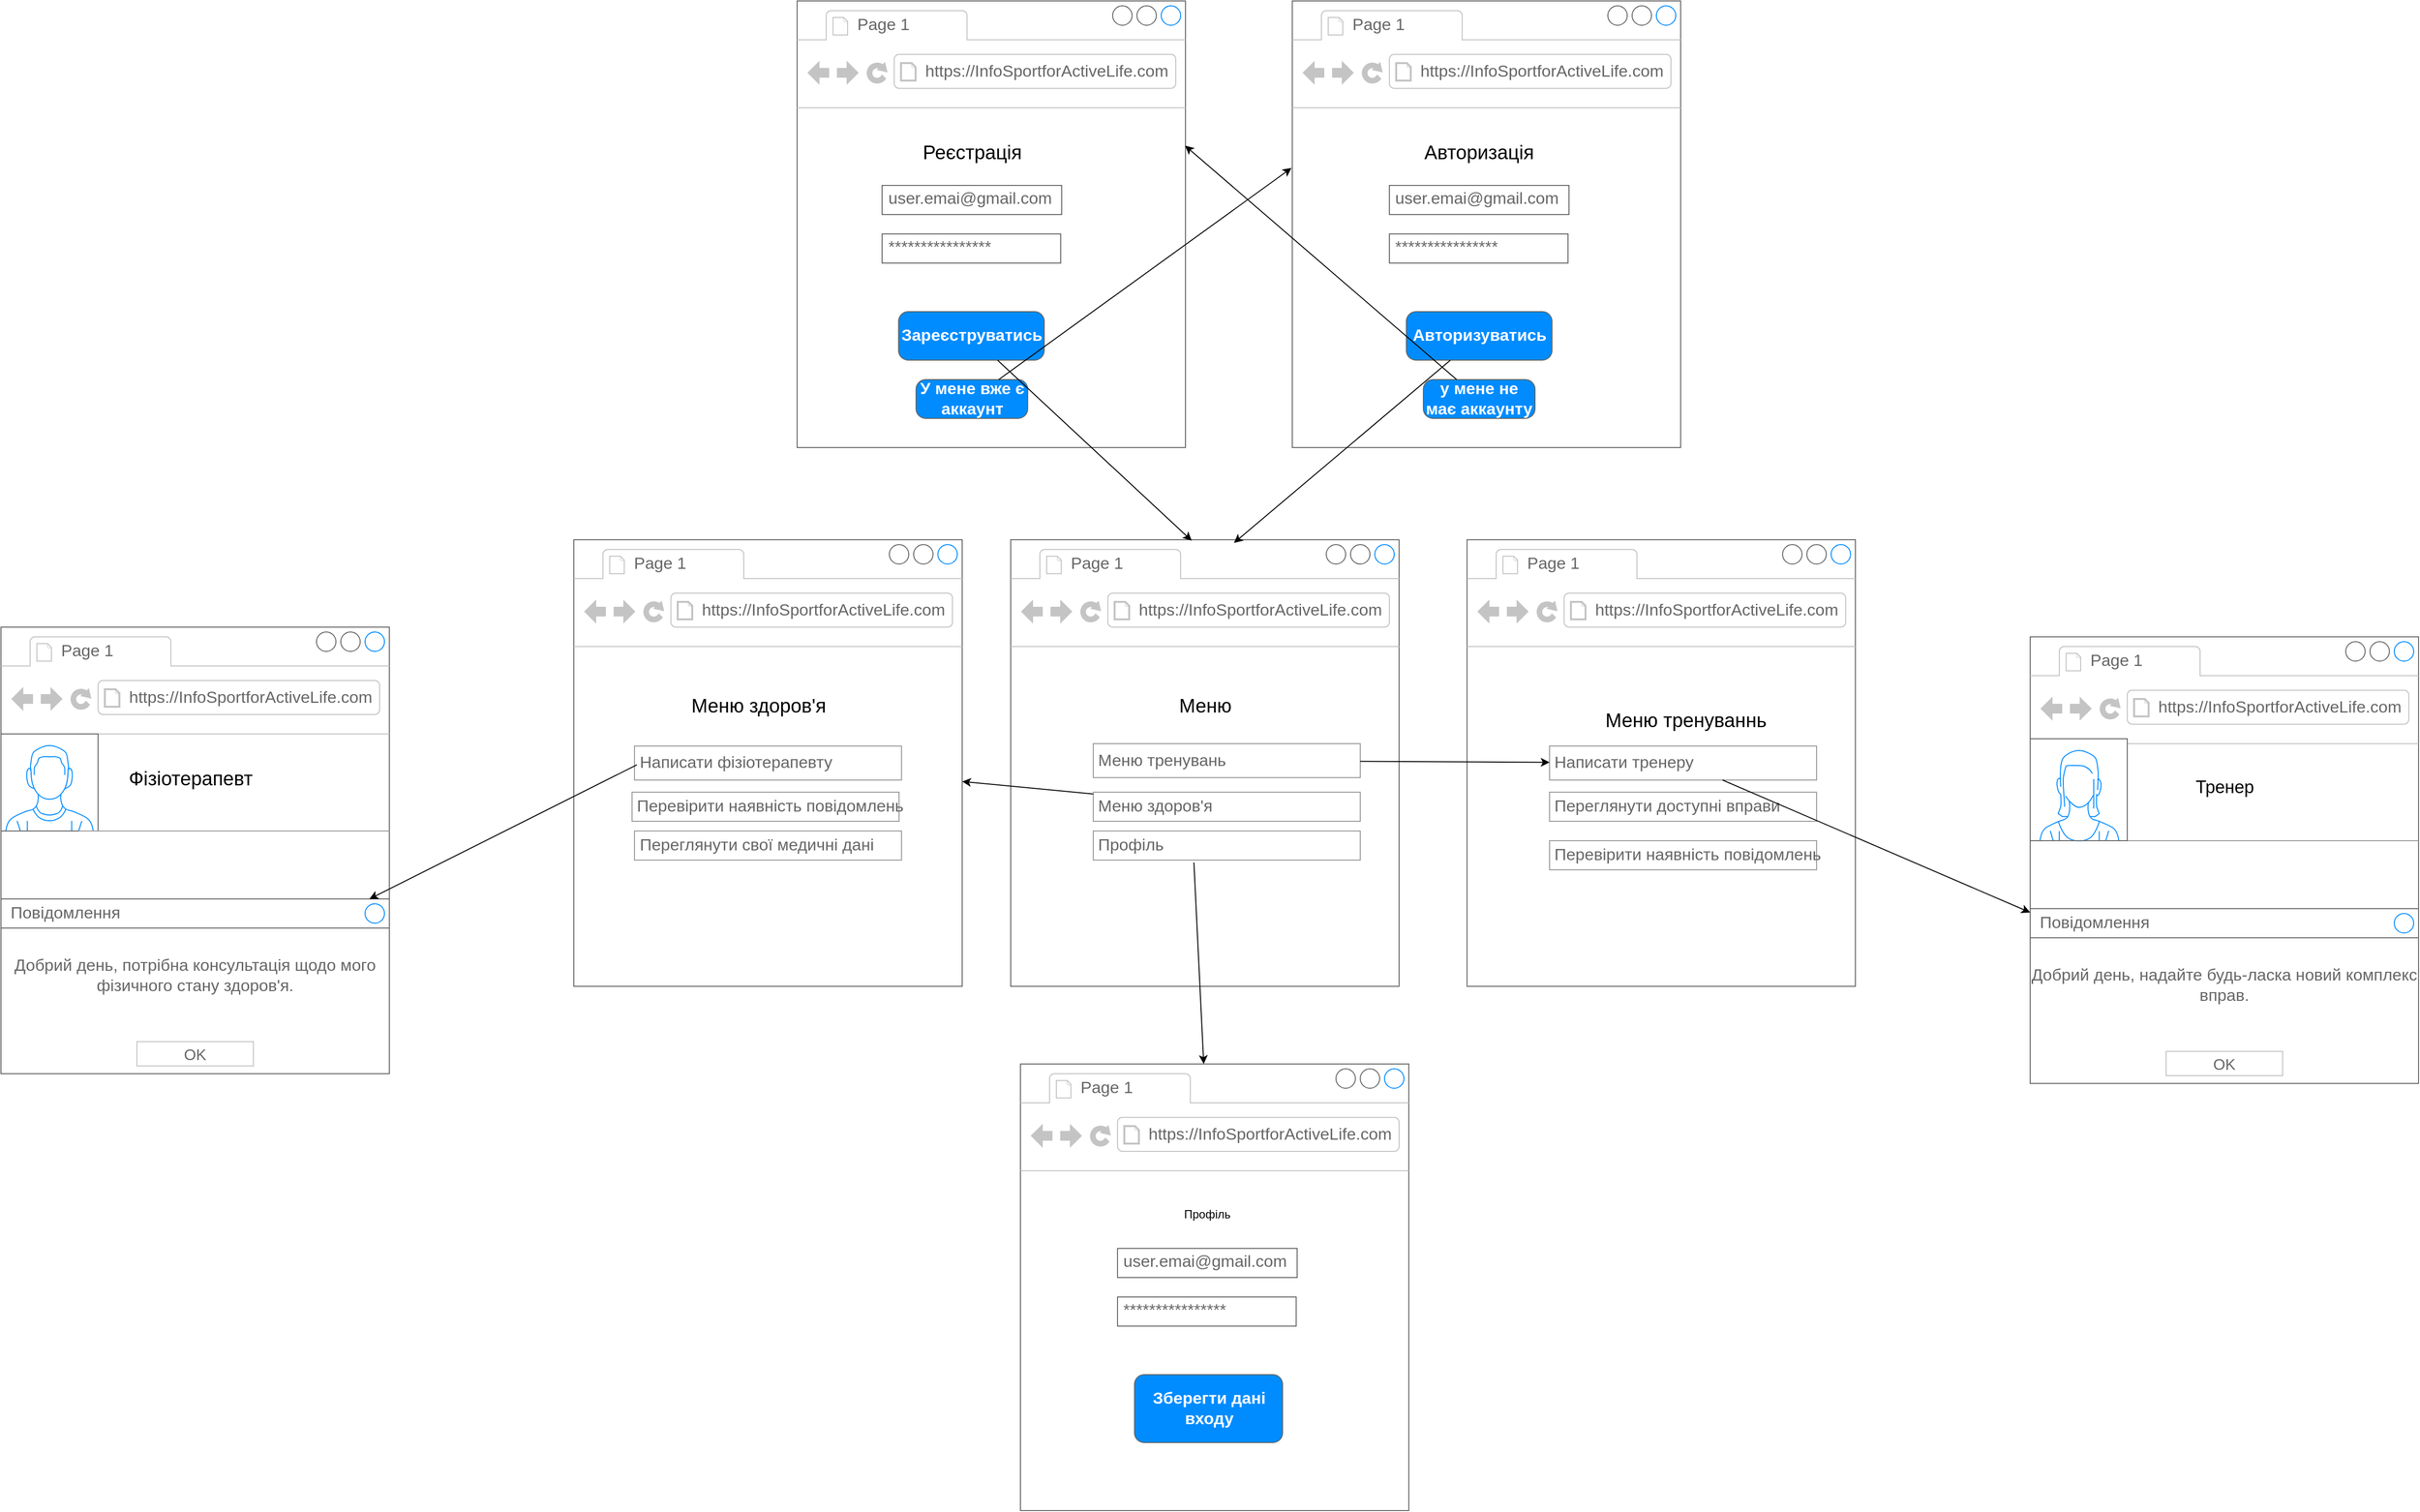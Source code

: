 <mxfile version="21.6.8" type="device">
  <diagram name="Страница — 1" id="YlvBT6MEAiinMr560eCs">
    <mxGraphModel dx="4971" dy="2424" grid="1" gridSize="10" guides="1" tooltips="1" connect="1" arrows="1" fold="1" page="1" pageScale="1" pageWidth="827" pageHeight="1169" math="0" shadow="0">
      <root>
        <mxCell id="0" />
        <mxCell id="1" parent="0" />
        <mxCell id="uLyO-aLDXPjwOeiDQn8A-2" value="" style="strokeWidth=1;shadow=0;dashed=0;align=center;html=1;shape=mxgraph.mockup.containers.browserWindow;rSize=0;strokeColor=#666666;strokeColor2=#008cff;strokeColor3=#c4c4c4;mainText=,;recursiveResize=0;" vertex="1" parent="1">
          <mxGeometry x="170" y="125" width="400" height="460" as="geometry" />
        </mxCell>
        <mxCell id="uLyO-aLDXPjwOeiDQn8A-3" value="Page 1" style="strokeWidth=1;shadow=0;dashed=0;align=center;html=1;shape=mxgraph.mockup.containers.anchor;fontSize=17;fontColor=#666666;align=left;whiteSpace=wrap;" vertex="1" parent="uLyO-aLDXPjwOeiDQn8A-2">
          <mxGeometry x="60" y="12" width="110" height="26" as="geometry" />
        </mxCell>
        <mxCell id="uLyO-aLDXPjwOeiDQn8A-4" value="https://InfoSportforActiveLife.com" style="strokeWidth=1;shadow=0;dashed=0;align=center;html=1;shape=mxgraph.mockup.containers.anchor;rSize=0;fontSize=17;fontColor=#666666;align=left;" vertex="1" parent="uLyO-aLDXPjwOeiDQn8A-2">
          <mxGeometry x="130" y="60" width="200" height="26" as="geometry" />
        </mxCell>
        <mxCell id="uLyO-aLDXPjwOeiDQn8A-5" value="&lt;font style=&quot;font-size: 20px;&quot;&gt;Реєстрація&lt;/font&gt;" style="text;html=1;align=center;verticalAlign=middle;resizable=0;points=[];autosize=1;strokeColor=none;fillColor=none;" vertex="1" parent="uLyO-aLDXPjwOeiDQn8A-2">
          <mxGeometry x="115" y="135" width="130" height="40" as="geometry" />
        </mxCell>
        <mxCell id="uLyO-aLDXPjwOeiDQn8A-10" value="user.emai@gmail.com" style="strokeWidth=1;shadow=0;dashed=0;align=center;html=1;shape=mxgraph.mockup.text.textBox;fontColor=#666666;align=left;fontSize=17;spacingLeft=4;spacingTop=-3;whiteSpace=wrap;strokeColor=#666666;mainText=" vertex="1" parent="uLyO-aLDXPjwOeiDQn8A-2">
          <mxGeometry x="87.5" y="190" width="185" height="30" as="geometry" />
        </mxCell>
        <mxCell id="uLyO-aLDXPjwOeiDQn8A-11" value="****************" style="strokeWidth=1;shadow=0;dashed=0;align=center;html=1;shape=mxgraph.mockup.text.textBox;fontColor=#666666;align=left;fontSize=17;spacingLeft=4;spacingTop=-3;whiteSpace=wrap;strokeColor=#666666;mainText=" vertex="1" parent="uLyO-aLDXPjwOeiDQn8A-2">
          <mxGeometry x="87.5" y="240" width="184" height="30" as="geometry" />
        </mxCell>
        <mxCell id="uLyO-aLDXPjwOeiDQn8A-21" value="Зареєструватись" style="strokeWidth=1;shadow=0;dashed=0;align=center;html=1;shape=mxgraph.mockup.buttons.button;strokeColor=#666666;fontColor=#ffffff;mainText=;buttonStyle=round;fontSize=17;fontStyle=1;fillColor=#008cff;whiteSpace=wrap;" vertex="1" parent="uLyO-aLDXPjwOeiDQn8A-2">
          <mxGeometry x="104.5" y="320" width="150" height="50" as="geometry" />
        </mxCell>
        <mxCell id="uLyO-aLDXPjwOeiDQn8A-20" value="У мене вже є аккаунт" style="strokeWidth=1;shadow=0;dashed=0;align=center;html=1;shape=mxgraph.mockup.buttons.button;strokeColor=#666666;fontColor=#ffffff;mainText=;buttonStyle=round;fontSize=17;fontStyle=1;fillColor=#008cff;whiteSpace=wrap;" vertex="1" parent="uLyO-aLDXPjwOeiDQn8A-2">
          <mxGeometry x="122.5" y="390" width="115" height="40" as="geometry" />
        </mxCell>
        <mxCell id="uLyO-aLDXPjwOeiDQn8A-6" value="" style="strokeWidth=1;shadow=0;dashed=0;align=center;html=1;shape=mxgraph.mockup.containers.browserWindow;rSize=0;strokeColor=#666666;strokeColor2=#008cff;strokeColor3=#c4c4c4;mainText=,;recursiveResize=0;" vertex="1" parent="1">
          <mxGeometry x="680" y="125" width="400" height="460" as="geometry" />
        </mxCell>
        <mxCell id="uLyO-aLDXPjwOeiDQn8A-7" value="Page 1" style="strokeWidth=1;shadow=0;dashed=0;align=center;html=1;shape=mxgraph.mockup.containers.anchor;fontSize=17;fontColor=#666666;align=left;whiteSpace=wrap;" vertex="1" parent="uLyO-aLDXPjwOeiDQn8A-6">
          <mxGeometry x="60" y="12" width="110" height="26" as="geometry" />
        </mxCell>
        <mxCell id="uLyO-aLDXPjwOeiDQn8A-8" value="https://InfoSportforActiveLife.com" style="strokeWidth=1;shadow=0;dashed=0;align=center;html=1;shape=mxgraph.mockup.containers.anchor;rSize=0;fontSize=17;fontColor=#666666;align=left;" vertex="1" parent="uLyO-aLDXPjwOeiDQn8A-6">
          <mxGeometry x="130" y="60" width="250" height="26" as="geometry" />
        </mxCell>
        <mxCell id="uLyO-aLDXPjwOeiDQn8A-9" value="&lt;font style=&quot;font-size: 20px;&quot;&gt;Авторизація&lt;/font&gt;" style="text;html=1;align=center;verticalAlign=middle;resizable=0;points=[];autosize=1;strokeColor=none;fillColor=none;" vertex="1" parent="uLyO-aLDXPjwOeiDQn8A-6">
          <mxGeometry x="122" y="135" width="140" height="40" as="geometry" />
        </mxCell>
        <mxCell id="uLyO-aLDXPjwOeiDQn8A-12" value="user.emai@gmail.com" style="strokeWidth=1;shadow=0;dashed=0;align=center;html=1;shape=mxgraph.mockup.text.textBox;fontColor=#666666;align=left;fontSize=17;spacingLeft=4;spacingTop=-3;whiteSpace=wrap;strokeColor=#666666;mainText=" vertex="1" parent="uLyO-aLDXPjwOeiDQn8A-6">
          <mxGeometry x="100" y="190" width="185" height="30" as="geometry" />
        </mxCell>
        <mxCell id="uLyO-aLDXPjwOeiDQn8A-19" value="****************" style="strokeWidth=1;shadow=0;dashed=0;align=center;html=1;shape=mxgraph.mockup.text.textBox;fontColor=#666666;align=left;fontSize=17;spacingLeft=4;spacingTop=-3;whiteSpace=wrap;strokeColor=#666666;mainText=" vertex="1" parent="uLyO-aLDXPjwOeiDQn8A-6">
          <mxGeometry x="100" y="240" width="184" height="30" as="geometry" />
        </mxCell>
        <mxCell id="uLyO-aLDXPjwOeiDQn8A-22" value="Авторизуватись" style="strokeWidth=1;shadow=0;dashed=0;align=center;html=1;shape=mxgraph.mockup.buttons.button;strokeColor=#666666;fontColor=#ffffff;mainText=;buttonStyle=round;fontSize=17;fontStyle=1;fillColor=#008cff;whiteSpace=wrap;" vertex="1" parent="uLyO-aLDXPjwOeiDQn8A-6">
          <mxGeometry x="117.5" y="320" width="150" height="50" as="geometry" />
        </mxCell>
        <mxCell id="uLyO-aLDXPjwOeiDQn8A-23" value="у мене не має аккаунту" style="strokeWidth=1;shadow=0;dashed=0;align=center;html=1;shape=mxgraph.mockup.buttons.button;strokeColor=#666666;fontColor=#ffffff;mainText=;buttonStyle=round;fontSize=17;fontStyle=1;fillColor=#008cff;whiteSpace=wrap;" vertex="1" parent="uLyO-aLDXPjwOeiDQn8A-6">
          <mxGeometry x="135" y="390" width="115" height="40" as="geometry" />
        </mxCell>
        <mxCell id="uLyO-aLDXPjwOeiDQn8A-24" value="" style="strokeWidth=1;shadow=0;dashed=0;align=center;html=1;shape=mxgraph.mockup.containers.browserWindow;rSize=0;strokeColor=#666666;strokeColor2=#008cff;strokeColor3=#c4c4c4;mainText=,;recursiveResize=0;" vertex="1" parent="1">
          <mxGeometry x="-650" y="770" width="400" height="460" as="geometry" />
        </mxCell>
        <mxCell id="uLyO-aLDXPjwOeiDQn8A-25" value="Page 1" style="strokeWidth=1;shadow=0;dashed=0;align=center;html=1;shape=mxgraph.mockup.containers.anchor;fontSize=17;fontColor=#666666;align=left;whiteSpace=wrap;" vertex="1" parent="uLyO-aLDXPjwOeiDQn8A-24">
          <mxGeometry x="60" y="12" width="110" height="26" as="geometry" />
        </mxCell>
        <mxCell id="uLyO-aLDXPjwOeiDQn8A-26" value="https://InfoSportforActiveLife.com" style="strokeWidth=1;shadow=0;dashed=0;align=center;html=1;shape=mxgraph.mockup.containers.anchor;rSize=0;fontSize=17;fontColor=#666666;align=left;" vertex="1" parent="uLyO-aLDXPjwOeiDQn8A-24">
          <mxGeometry x="130" y="60" width="200" height="26" as="geometry" />
        </mxCell>
        <mxCell id="uLyO-aLDXPjwOeiDQn8A-32" value="" style="verticalLabelPosition=bottom;shadow=0;dashed=0;align=center;html=1;verticalAlign=top;strokeWidth=1;shape=mxgraph.mockup.containers.userMale;strokeColor=#666666;strokeColor2=#008cff;" vertex="1" parent="uLyO-aLDXPjwOeiDQn8A-24">
          <mxGeometry y="110" width="100" height="100" as="geometry" />
        </mxCell>
        <mxCell id="uLyO-aLDXPjwOeiDQn8A-34" value="&lt;font style=&quot;font-size: 20px;&quot;&gt;Фізіотерапевт&lt;/font&gt;" style="text;html=1;align=center;verticalAlign=middle;resizable=0;points=[];autosize=1;strokeColor=none;fillColor=none;strokeWidth=3;" vertex="1" parent="uLyO-aLDXPjwOeiDQn8A-24">
          <mxGeometry x="120" y="135" width="150" height="40" as="geometry" />
        </mxCell>
        <mxCell id="uLyO-aLDXPjwOeiDQn8A-35" value="&lt;br&gt;Добрий день, потрібна консультація щодо мого фізичного стану здоров&#39;я." style="strokeWidth=1;shadow=0;dashed=0;align=center;html=1;shape=mxgraph.mockup.containers.rrect;rSize=0;strokeColor=#666666;fontColor=#666666;fontSize=17;verticalAlign=top;whiteSpace=wrap;fillColor=#ffffff;spacingTop=32;" vertex="1" parent="uLyO-aLDXPjwOeiDQn8A-24">
          <mxGeometry y="280" width="400" height="180" as="geometry" />
        </mxCell>
        <mxCell id="uLyO-aLDXPjwOeiDQn8A-36" value="Повідомлення" style="strokeWidth=1;shadow=0;dashed=0;align=center;html=1;shape=mxgraph.mockup.containers.rrect;rSize=0;fontSize=17;fontColor=#666666;strokeColor=#666666;align=left;spacingLeft=8;fillColor=#ffffff;resizeWidth=1;whiteSpace=wrap;" vertex="1" parent="uLyO-aLDXPjwOeiDQn8A-35">
          <mxGeometry width="400" height="30" relative="1" as="geometry" />
        </mxCell>
        <mxCell id="uLyO-aLDXPjwOeiDQn8A-37" value="" style="shape=ellipse;strokeColor=#008cff;resizable=0;fillColor=none;html=1;" vertex="1" parent="uLyO-aLDXPjwOeiDQn8A-36">
          <mxGeometry x="1" y="0.5" width="20" height="20" relative="1" as="geometry">
            <mxPoint x="-25" y="-10" as="offset" />
          </mxGeometry>
        </mxCell>
        <mxCell id="uLyO-aLDXPjwOeiDQn8A-38" value="OK" style="strokeWidth=1;shadow=0;dashed=0;align=center;html=1;shape=mxgraph.mockup.containers.rrect;rSize=0;fontSize=16;fontColor=#666666;strokeColor=#c4c4c4;resizable=0;whiteSpace=wrap;fillColor=#ffffff;" vertex="1" parent="uLyO-aLDXPjwOeiDQn8A-35">
          <mxGeometry x="0.5" y="1" width="120" height="25" relative="1" as="geometry">
            <mxPoint x="-60" y="-33" as="offset" />
          </mxGeometry>
        </mxCell>
        <mxCell id="uLyO-aLDXPjwOeiDQn8A-39" value="" style="verticalLabelPosition=bottom;shadow=0;dashed=0;align=center;html=1;verticalAlign=top;strokeWidth=1;shape=mxgraph.mockup.markup.line;strokeColor=#999999;" vertex="1" parent="uLyO-aLDXPjwOeiDQn8A-24">
          <mxGeometry x="80" y="200" width="320" height="20" as="geometry" />
        </mxCell>
        <mxCell id="uLyO-aLDXPjwOeiDQn8A-40" value="" style="strokeWidth=1;shadow=0;dashed=0;align=center;html=1;shape=mxgraph.mockup.containers.browserWindow;rSize=0;strokeColor=#666666;strokeColor2=#008cff;strokeColor3=#c4c4c4;mainText=,;recursiveResize=0;" vertex="1" parent="1">
          <mxGeometry x="-60" y="680" width="400" height="460" as="geometry" />
        </mxCell>
        <mxCell id="uLyO-aLDXPjwOeiDQn8A-41" value="Page 1" style="strokeWidth=1;shadow=0;dashed=0;align=center;html=1;shape=mxgraph.mockup.containers.anchor;fontSize=17;fontColor=#666666;align=left;whiteSpace=wrap;" vertex="1" parent="uLyO-aLDXPjwOeiDQn8A-40">
          <mxGeometry x="60" y="12" width="110" height="26" as="geometry" />
        </mxCell>
        <mxCell id="uLyO-aLDXPjwOeiDQn8A-42" value="https://InfoSportforActiveLife.com" style="strokeWidth=1;shadow=0;dashed=0;align=center;html=1;shape=mxgraph.mockup.containers.anchor;rSize=0;fontSize=17;fontColor=#666666;align=left;" vertex="1" parent="uLyO-aLDXPjwOeiDQn8A-40">
          <mxGeometry x="130" y="60" width="200" height="26" as="geometry" />
        </mxCell>
        <mxCell id="uLyO-aLDXPjwOeiDQn8A-50" value="&lt;font style=&quot;font-size: 20px;&quot;&gt;Меню здоров&#39;я&lt;/font&gt;" style="text;html=1;align=center;verticalAlign=middle;resizable=0;points=[];autosize=1;strokeColor=none;fillColor=none;" vertex="1" parent="uLyO-aLDXPjwOeiDQn8A-40">
          <mxGeometry x="110" y="150" width="160" height="40" as="geometry" />
        </mxCell>
        <mxCell id="uLyO-aLDXPjwOeiDQn8A-52" value="Написати фізіотерапевту" style="strokeWidth=1;shadow=0;dashed=0;align=center;html=1;shape=mxgraph.mockup.forms.pwField;strokeColor=#999999;mainText=;align=left;fontColor=#666666;fontSize=17;spacingLeft=3;" vertex="1" parent="uLyO-aLDXPjwOeiDQn8A-40">
          <mxGeometry x="62.5" y="212.5" width="275" height="35" as="geometry" />
        </mxCell>
        <mxCell id="uLyO-aLDXPjwOeiDQn8A-51" value="Перевірити наявність повідомлень" style="strokeWidth=1;shadow=0;dashed=0;align=center;html=1;shape=mxgraph.mockup.forms.pwField;strokeColor=#999999;mainText=;align=left;fontColor=#666666;fontSize=17;spacingLeft=3;" vertex="1" parent="uLyO-aLDXPjwOeiDQn8A-40">
          <mxGeometry x="60" y="260" width="275" height="30" as="geometry" />
        </mxCell>
        <mxCell id="uLyO-aLDXPjwOeiDQn8A-53" value="Переглянути свої медичні дані" style="strokeWidth=1;shadow=0;dashed=0;align=center;html=1;shape=mxgraph.mockup.forms.pwField;strokeColor=#999999;mainText=;align=left;fontColor=#666666;fontSize=17;spacingLeft=3;" vertex="1" parent="uLyO-aLDXPjwOeiDQn8A-40">
          <mxGeometry x="62.5" y="300" width="275" height="30" as="geometry" />
        </mxCell>
        <mxCell id="uLyO-aLDXPjwOeiDQn8A-54" value="" style="strokeWidth=1;shadow=0;dashed=0;align=center;html=1;shape=mxgraph.mockup.containers.browserWindow;rSize=0;strokeColor=#666666;strokeColor2=#008cff;strokeColor3=#c4c4c4;mainText=,;recursiveResize=0;" vertex="1" parent="1">
          <mxGeometry x="390" y="680" width="400" height="460" as="geometry" />
        </mxCell>
        <mxCell id="uLyO-aLDXPjwOeiDQn8A-55" value="Page 1" style="strokeWidth=1;shadow=0;dashed=0;align=center;html=1;shape=mxgraph.mockup.containers.anchor;fontSize=17;fontColor=#666666;align=left;whiteSpace=wrap;" vertex="1" parent="uLyO-aLDXPjwOeiDQn8A-54">
          <mxGeometry x="60" y="12" width="110" height="26" as="geometry" />
        </mxCell>
        <mxCell id="uLyO-aLDXPjwOeiDQn8A-56" value="https://InfoSportforActiveLife.com" style="strokeWidth=1;shadow=0;dashed=0;align=center;html=1;shape=mxgraph.mockup.containers.anchor;rSize=0;fontSize=17;fontColor=#666666;align=left;" vertex="1" parent="uLyO-aLDXPjwOeiDQn8A-54">
          <mxGeometry x="130" y="60" width="200" height="26" as="geometry" />
        </mxCell>
        <mxCell id="uLyO-aLDXPjwOeiDQn8A-57" value="&lt;font style=&quot;font-size: 20px;&quot;&gt;Меню&lt;/font&gt;" style="text;html=1;align=center;verticalAlign=middle;resizable=0;points=[];autosize=1;strokeColor=none;fillColor=none;" vertex="1" parent="uLyO-aLDXPjwOeiDQn8A-54">
          <mxGeometry x="160" y="150" width="80" height="40" as="geometry" />
        </mxCell>
        <mxCell id="uLyO-aLDXPjwOeiDQn8A-58" value="Меню тренувань" style="strokeWidth=1;shadow=0;dashed=0;align=center;html=1;shape=mxgraph.mockup.forms.pwField;strokeColor=#999999;mainText=;align=left;fontColor=#666666;fontSize=17;spacingLeft=3;" vertex="1" parent="uLyO-aLDXPjwOeiDQn8A-54">
          <mxGeometry x="85" y="210" width="275" height="35" as="geometry" />
        </mxCell>
        <mxCell id="uLyO-aLDXPjwOeiDQn8A-59" value="Меню здоров&#39;я" style="strokeWidth=1;shadow=0;dashed=0;align=center;html=1;shape=mxgraph.mockup.forms.pwField;strokeColor=#999999;mainText=;align=left;fontColor=#666666;fontSize=17;spacingLeft=3;" vertex="1" parent="uLyO-aLDXPjwOeiDQn8A-54">
          <mxGeometry x="85" y="260" width="275" height="30" as="geometry" />
        </mxCell>
        <mxCell id="uLyO-aLDXPjwOeiDQn8A-60" value="Профіль" style="strokeWidth=1;shadow=0;dashed=0;align=center;html=1;shape=mxgraph.mockup.forms.pwField;strokeColor=#999999;mainText=;align=left;fontColor=#666666;fontSize=17;spacingLeft=3;" vertex="1" parent="uLyO-aLDXPjwOeiDQn8A-54">
          <mxGeometry x="85" y="300" width="275" height="30" as="geometry" />
        </mxCell>
        <mxCell id="uLyO-aLDXPjwOeiDQn8A-61" value="" style="strokeWidth=1;shadow=0;dashed=0;align=center;html=1;shape=mxgraph.mockup.containers.browserWindow;rSize=0;strokeColor=#666666;strokeColor2=#008cff;strokeColor3=#c4c4c4;mainText=,;recursiveResize=0;" vertex="1" parent="1">
          <mxGeometry x="860" y="680" width="400" height="460" as="geometry" />
        </mxCell>
        <mxCell id="uLyO-aLDXPjwOeiDQn8A-62" value="Page 1" style="strokeWidth=1;shadow=0;dashed=0;align=center;html=1;shape=mxgraph.mockup.containers.anchor;fontSize=17;fontColor=#666666;align=left;whiteSpace=wrap;" vertex="1" parent="uLyO-aLDXPjwOeiDQn8A-61">
          <mxGeometry x="60" y="12" width="110" height="26" as="geometry" />
        </mxCell>
        <mxCell id="uLyO-aLDXPjwOeiDQn8A-63" value="https://InfoSportforActiveLife.com" style="strokeWidth=1;shadow=0;dashed=0;align=center;html=1;shape=mxgraph.mockup.containers.anchor;rSize=0;fontSize=17;fontColor=#666666;align=left;" vertex="1" parent="uLyO-aLDXPjwOeiDQn8A-61">
          <mxGeometry x="130" y="60" width="200" height="26" as="geometry" />
        </mxCell>
        <mxCell id="uLyO-aLDXPjwOeiDQn8A-64" value="&lt;font style=&quot;font-size: 20px;&quot;&gt;Меню тренуваннь&lt;/font&gt;" style="text;html=1;align=center;verticalAlign=middle;resizable=0;points=[];autosize=1;strokeColor=none;fillColor=none;" vertex="1" parent="uLyO-aLDXPjwOeiDQn8A-61">
          <mxGeometry x="130" y="165" width="190" height="40" as="geometry" />
        </mxCell>
        <mxCell id="uLyO-aLDXPjwOeiDQn8A-65" value="Написати тренеру" style="strokeWidth=1;shadow=0;dashed=0;align=center;html=1;shape=mxgraph.mockup.forms.pwField;strokeColor=#999999;mainText=;align=left;fontColor=#666666;fontSize=17;spacingLeft=3;" vertex="1" parent="uLyO-aLDXPjwOeiDQn8A-61">
          <mxGeometry x="85" y="212.5" width="275" height="35" as="geometry" />
        </mxCell>
        <mxCell id="uLyO-aLDXPjwOeiDQn8A-66" value="Переглянути доступні вправи" style="strokeWidth=1;shadow=0;dashed=0;align=center;html=1;shape=mxgraph.mockup.forms.pwField;strokeColor=#999999;mainText=;align=left;fontColor=#666666;fontSize=17;spacingLeft=3;" vertex="1" parent="uLyO-aLDXPjwOeiDQn8A-61">
          <mxGeometry x="85" y="260" width="275" height="30" as="geometry" />
        </mxCell>
        <mxCell id="uLyO-aLDXPjwOeiDQn8A-67" value="Перевірити наявність повідомлень" style="strokeWidth=1;shadow=0;dashed=0;align=center;html=1;shape=mxgraph.mockup.forms.pwField;strokeColor=#999999;mainText=;align=left;fontColor=#666666;fontSize=17;spacingLeft=3;" vertex="1" parent="uLyO-aLDXPjwOeiDQn8A-61">
          <mxGeometry x="85" y="310" width="275" height="30" as="geometry" />
        </mxCell>
        <mxCell id="uLyO-aLDXPjwOeiDQn8A-68" value="" style="strokeWidth=1;shadow=0;dashed=0;align=center;html=1;shape=mxgraph.mockup.containers.browserWindow;rSize=0;strokeColor=#666666;strokeColor2=#008cff;strokeColor3=#c4c4c4;mainText=,;recursiveResize=0;" vertex="1" parent="1">
          <mxGeometry x="1440" y="780" width="400" height="460" as="geometry" />
        </mxCell>
        <mxCell id="uLyO-aLDXPjwOeiDQn8A-69" value="Page 1" style="strokeWidth=1;shadow=0;dashed=0;align=center;html=1;shape=mxgraph.mockup.containers.anchor;fontSize=17;fontColor=#666666;align=left;whiteSpace=wrap;" vertex="1" parent="uLyO-aLDXPjwOeiDQn8A-68">
          <mxGeometry x="60" y="12" width="110" height="26" as="geometry" />
        </mxCell>
        <mxCell id="uLyO-aLDXPjwOeiDQn8A-70" value="https://InfoSportforActiveLife.com" style="strokeWidth=1;shadow=0;dashed=0;align=center;html=1;shape=mxgraph.mockup.containers.anchor;rSize=0;fontSize=17;fontColor=#666666;align=left;" vertex="1" parent="uLyO-aLDXPjwOeiDQn8A-68">
          <mxGeometry x="130" y="60" width="200" height="26" as="geometry" />
        </mxCell>
        <mxCell id="uLyO-aLDXPjwOeiDQn8A-72" value="&lt;font style=&quot;font-size: 18px;&quot;&gt;Тренер&lt;/font&gt;" style="text;html=1;align=center;verticalAlign=middle;resizable=0;points=[];autosize=1;strokeColor=none;fillColor=none;strokeWidth=3;" vertex="1" parent="uLyO-aLDXPjwOeiDQn8A-68">
          <mxGeometry x="160" y="135" width="80" height="40" as="geometry" />
        </mxCell>
        <mxCell id="uLyO-aLDXPjwOeiDQn8A-73" value="&lt;br&gt;Добрий день, надайте будь-ласка новий комплекс вправ." style="strokeWidth=1;shadow=0;dashed=0;align=center;html=1;shape=mxgraph.mockup.containers.rrect;rSize=0;strokeColor=#666666;fontColor=#666666;fontSize=17;verticalAlign=top;whiteSpace=wrap;fillColor=#ffffff;spacingTop=32;" vertex="1" parent="uLyO-aLDXPjwOeiDQn8A-68">
          <mxGeometry y="280" width="400" height="180" as="geometry" />
        </mxCell>
        <mxCell id="uLyO-aLDXPjwOeiDQn8A-74" value="Повідомлення" style="strokeWidth=1;shadow=0;dashed=0;align=center;html=1;shape=mxgraph.mockup.containers.rrect;rSize=0;fontSize=17;fontColor=#666666;strokeColor=#666666;align=left;spacingLeft=8;fillColor=#ffffff;resizeWidth=1;whiteSpace=wrap;" vertex="1" parent="uLyO-aLDXPjwOeiDQn8A-73">
          <mxGeometry width="400" height="30" relative="1" as="geometry" />
        </mxCell>
        <mxCell id="uLyO-aLDXPjwOeiDQn8A-75" value="" style="shape=ellipse;strokeColor=#008cff;resizable=0;fillColor=none;html=1;" vertex="1" parent="uLyO-aLDXPjwOeiDQn8A-74">
          <mxGeometry x="1" y="0.5" width="20" height="20" relative="1" as="geometry">
            <mxPoint x="-25" y="-10" as="offset" />
          </mxGeometry>
        </mxCell>
        <mxCell id="uLyO-aLDXPjwOeiDQn8A-76" value="OK" style="strokeWidth=1;shadow=0;dashed=0;align=center;html=1;shape=mxgraph.mockup.containers.rrect;rSize=0;fontSize=16;fontColor=#666666;strokeColor=#c4c4c4;resizable=0;whiteSpace=wrap;fillColor=#ffffff;" vertex="1" parent="uLyO-aLDXPjwOeiDQn8A-73">
          <mxGeometry x="0.5" y="1" width="120" height="25" relative="1" as="geometry">
            <mxPoint x="-60" y="-33" as="offset" />
          </mxGeometry>
        </mxCell>
        <mxCell id="uLyO-aLDXPjwOeiDQn8A-77" value="" style="verticalLabelPosition=bottom;shadow=0;dashed=0;align=center;html=1;verticalAlign=top;strokeWidth=1;shape=mxgraph.mockup.markup.line;strokeColor=#999999;" vertex="1" parent="uLyO-aLDXPjwOeiDQn8A-68">
          <mxGeometry x="80" y="200" width="320" height="20" as="geometry" />
        </mxCell>
        <mxCell id="uLyO-aLDXPjwOeiDQn8A-78" value="" style="verticalLabelPosition=bottom;shadow=0;dashed=0;align=center;html=1;verticalAlign=top;strokeWidth=1;shape=mxgraph.mockup.containers.userFemale;strokeColor=#666666;strokeColor2=#008cff;" vertex="1" parent="uLyO-aLDXPjwOeiDQn8A-68">
          <mxGeometry y="105" width="100" height="105" as="geometry" />
        </mxCell>
        <mxCell id="uLyO-aLDXPjwOeiDQn8A-79" value="" style="strokeWidth=1;shadow=0;dashed=0;align=center;html=1;shape=mxgraph.mockup.containers.browserWindow;rSize=0;strokeColor=#666666;strokeColor2=#008cff;strokeColor3=#c4c4c4;mainText=,;recursiveResize=0;" vertex="1" parent="1">
          <mxGeometry x="400" y="1220" width="400" height="460" as="geometry" />
        </mxCell>
        <mxCell id="uLyO-aLDXPjwOeiDQn8A-80" value="Page 1" style="strokeWidth=1;shadow=0;dashed=0;align=center;html=1;shape=mxgraph.mockup.containers.anchor;fontSize=17;fontColor=#666666;align=left;whiteSpace=wrap;" vertex="1" parent="uLyO-aLDXPjwOeiDQn8A-79">
          <mxGeometry x="60" y="12" width="110" height="26" as="geometry" />
        </mxCell>
        <mxCell id="uLyO-aLDXPjwOeiDQn8A-81" value="https://InfoSportforActiveLife.com" style="strokeWidth=1;shadow=0;dashed=0;align=center;html=1;shape=mxgraph.mockup.containers.anchor;rSize=0;fontSize=17;fontColor=#666666;align=left;" vertex="1" parent="uLyO-aLDXPjwOeiDQn8A-79">
          <mxGeometry x="130" y="60" width="250" height="26" as="geometry" />
        </mxCell>
        <mxCell id="uLyO-aLDXPjwOeiDQn8A-82" value="Профіль" style="text;html=1;align=center;verticalAlign=middle;resizable=0;points=[];autosize=1;strokeColor=none;fillColor=none;" vertex="1" parent="uLyO-aLDXPjwOeiDQn8A-79">
          <mxGeometry x="157" y="140" width="70" height="30" as="geometry" />
        </mxCell>
        <mxCell id="uLyO-aLDXPjwOeiDQn8A-83" value="user.emai@gmail.com" style="strokeWidth=1;shadow=0;dashed=0;align=center;html=1;shape=mxgraph.mockup.text.textBox;fontColor=#666666;align=left;fontSize=17;spacingLeft=4;spacingTop=-3;whiteSpace=wrap;strokeColor=#666666;mainText=" vertex="1" parent="uLyO-aLDXPjwOeiDQn8A-79">
          <mxGeometry x="100" y="190" width="185" height="30" as="geometry" />
        </mxCell>
        <mxCell id="uLyO-aLDXPjwOeiDQn8A-84" value="****************" style="strokeWidth=1;shadow=0;dashed=0;align=center;html=1;shape=mxgraph.mockup.text.textBox;fontColor=#666666;align=left;fontSize=17;spacingLeft=4;spacingTop=-3;whiteSpace=wrap;strokeColor=#666666;mainText=" vertex="1" parent="uLyO-aLDXPjwOeiDQn8A-79">
          <mxGeometry x="100" y="240" width="184" height="30" as="geometry" />
        </mxCell>
        <mxCell id="uLyO-aLDXPjwOeiDQn8A-85" value="Зберегти дані входу" style="strokeWidth=1;shadow=0;dashed=0;align=center;html=1;shape=mxgraph.mockup.buttons.button;strokeColor=#666666;fontColor=#ffffff;mainText=;buttonStyle=round;fontSize=17;fontStyle=1;fillColor=#008cff;whiteSpace=wrap;" vertex="1" parent="uLyO-aLDXPjwOeiDQn8A-79">
          <mxGeometry x="117.5" y="320" width="152.5" height="70" as="geometry" />
        </mxCell>
        <mxCell id="uLyO-aLDXPjwOeiDQn8A-88" value="" style="endArrow=classic;html=1;rounded=0;entryX=0.466;entryY=0.002;entryDx=0;entryDy=0;entryPerimeter=0;" edge="1" parent="1" source="uLyO-aLDXPjwOeiDQn8A-21" target="uLyO-aLDXPjwOeiDQn8A-54">
          <mxGeometry width="50" height="50" relative="1" as="geometry">
            <mxPoint x="470" y="620" as="sourcePoint" />
            <mxPoint x="690" y="650" as="targetPoint" />
          </mxGeometry>
        </mxCell>
        <mxCell id="uLyO-aLDXPjwOeiDQn8A-89" value="" style="endArrow=classic;html=1;rounded=0;entryX=0.575;entryY=0.007;entryDx=0;entryDy=0;entryPerimeter=0;" edge="1" parent="1" source="uLyO-aLDXPjwOeiDQn8A-22" target="uLyO-aLDXPjwOeiDQn8A-54">
          <mxGeometry width="50" height="50" relative="1" as="geometry">
            <mxPoint x="470" y="620" as="sourcePoint" />
            <mxPoint x="520" y="570" as="targetPoint" />
          </mxGeometry>
        </mxCell>
        <mxCell id="uLyO-aLDXPjwOeiDQn8A-90" value="" style="endArrow=classic;html=1;rounded=0;entryX=-0.002;entryY=0.374;entryDx=0;entryDy=0;entryPerimeter=0;" edge="1" parent="1" source="uLyO-aLDXPjwOeiDQn8A-20" target="uLyO-aLDXPjwOeiDQn8A-6">
          <mxGeometry width="50" height="50" relative="1" as="geometry">
            <mxPoint x="470" y="620" as="sourcePoint" />
            <mxPoint x="520" y="570" as="targetPoint" />
          </mxGeometry>
        </mxCell>
        <mxCell id="uLyO-aLDXPjwOeiDQn8A-91" value="" style="endArrow=classic;html=1;rounded=0;entryX=0.999;entryY=0.324;entryDx=0;entryDy=0;entryPerimeter=0;" edge="1" parent="1" source="uLyO-aLDXPjwOeiDQn8A-23" target="uLyO-aLDXPjwOeiDQn8A-2">
          <mxGeometry width="50" height="50" relative="1" as="geometry">
            <mxPoint x="470" y="620" as="sourcePoint" />
            <mxPoint x="520" y="570" as="targetPoint" />
          </mxGeometry>
        </mxCell>
        <mxCell id="uLyO-aLDXPjwOeiDQn8A-92" value="" style="endArrow=classic;html=1;rounded=0;exitX=0.009;exitY=0.553;exitDx=0;exitDy=0;exitPerimeter=0;" edge="1" parent="1" source="uLyO-aLDXPjwOeiDQn8A-52" target="uLyO-aLDXPjwOeiDQn8A-35">
          <mxGeometry width="50" height="50" relative="1" as="geometry">
            <mxPoint x="410" y="980" as="sourcePoint" />
            <mxPoint x="460" y="930" as="targetPoint" />
          </mxGeometry>
        </mxCell>
        <mxCell id="uLyO-aLDXPjwOeiDQn8A-94" value="" style="endArrow=classic;html=1;rounded=0;" edge="1" parent="1" source="uLyO-aLDXPjwOeiDQn8A-59" target="uLyO-aLDXPjwOeiDQn8A-40">
          <mxGeometry width="50" height="50" relative="1" as="geometry">
            <mxPoint x="410" y="980" as="sourcePoint" />
            <mxPoint x="460" y="930" as="targetPoint" />
          </mxGeometry>
        </mxCell>
        <mxCell id="uLyO-aLDXPjwOeiDQn8A-96" value="" style="endArrow=classic;html=1;rounded=0;exitX=0.377;exitY=1.081;exitDx=0;exitDy=0;exitPerimeter=0;" edge="1" parent="1" source="uLyO-aLDXPjwOeiDQn8A-60" target="uLyO-aLDXPjwOeiDQn8A-79">
          <mxGeometry width="50" height="50" relative="1" as="geometry">
            <mxPoint x="410" y="980" as="sourcePoint" />
            <mxPoint x="460" y="930" as="targetPoint" />
          </mxGeometry>
        </mxCell>
        <mxCell id="uLyO-aLDXPjwOeiDQn8A-99" value="" style="endArrow=classic;html=1;rounded=0;" edge="1" parent="1" source="uLyO-aLDXPjwOeiDQn8A-58" target="uLyO-aLDXPjwOeiDQn8A-65">
          <mxGeometry width="50" height="50" relative="1" as="geometry">
            <mxPoint x="410" y="980" as="sourcePoint" />
            <mxPoint x="460" y="930" as="targetPoint" />
          </mxGeometry>
        </mxCell>
        <mxCell id="uLyO-aLDXPjwOeiDQn8A-100" value="" style="endArrow=classic;html=1;rounded=0;" edge="1" parent="1" source="uLyO-aLDXPjwOeiDQn8A-65" target="uLyO-aLDXPjwOeiDQn8A-73">
          <mxGeometry width="50" height="50" relative="1" as="geometry">
            <mxPoint x="410" y="980" as="sourcePoint" />
            <mxPoint x="460" y="930" as="targetPoint" />
          </mxGeometry>
        </mxCell>
      </root>
    </mxGraphModel>
  </diagram>
</mxfile>
